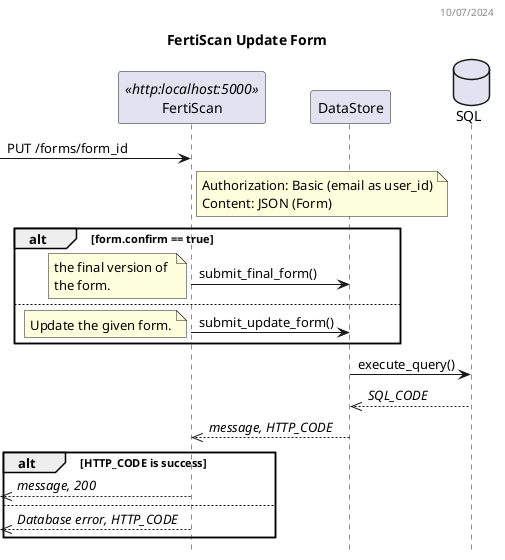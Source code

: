 @startuml FertiScan Sequence Diagram
header 10/07/2024

title FertiScan Update Form
hide empty members
hide footbox

participant FertiScan as BE <<http:localhost:5000>>
participant DataStore as DS
database SQL as DB

-> BE: PUT /forms/form_id
note right BE
  Authorization: Basic (email as user_id)
  Content: JSON (Form)
end note
alt form.confirm == true
  BE -> DS: submit_final_form()
  note left
    the final version of 
    the form.
  end note
else
  BE -> DS: submit_update_form()
  note left
    Update the given form.
  end note
end
DS -> DB: execute_query()
DS <<-- DB: //SQL_CODE//
BE <<-- DS: //message, HTTP_CODE//
alt HTTP_CODE is success
  <<-- BE: //message, 200//
else
  <<-- BE: //Database error, HTTP_CODE//
end

@enduml
